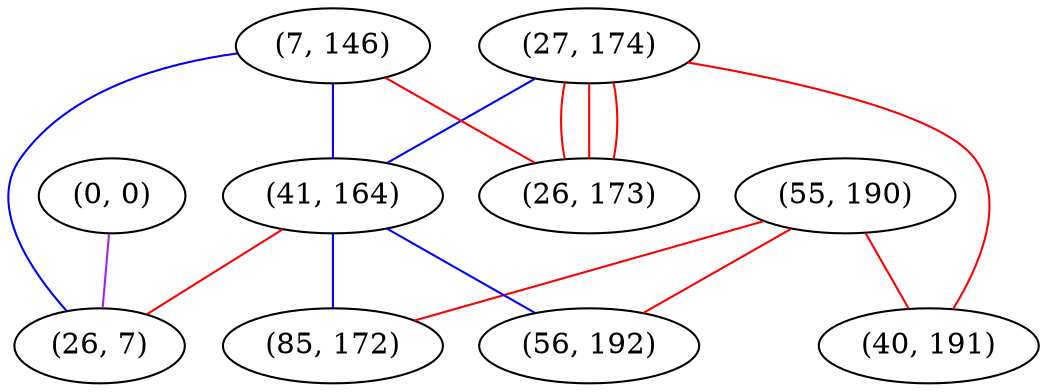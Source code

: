 graph "" {
"(55, 190)";
"(0, 0)";
"(27, 174)";
"(40, 191)";
"(7, 146)";
"(41, 164)";
"(26, 7)";
"(26, 173)";
"(56, 192)";
"(85, 172)";
"(55, 190)" -- "(85, 172)"  [color=red, key=0, weight=1];
"(55, 190)" -- "(56, 192)"  [color=red, key=0, weight=1];
"(55, 190)" -- "(40, 191)"  [color=red, key=0, weight=1];
"(0, 0)" -- "(26, 7)"  [color=purple, key=0, weight=4];
"(27, 174)" -- "(26, 173)"  [color=red, key=0, weight=1];
"(27, 174)" -- "(26, 173)"  [color=red, key=1, weight=1];
"(27, 174)" -- "(26, 173)"  [color=red, key=2, weight=1];
"(27, 174)" -- "(41, 164)"  [color=blue, key=0, weight=3];
"(27, 174)" -- "(40, 191)"  [color=red, key=0, weight=1];
"(7, 146)" -- "(26, 7)"  [color=blue, key=0, weight=3];
"(7, 146)" -- "(26, 173)"  [color=red, key=0, weight=1];
"(7, 146)" -- "(41, 164)"  [color=blue, key=0, weight=3];
"(41, 164)" -- "(26, 7)"  [color=red, key=0, weight=1];
"(41, 164)" -- "(85, 172)"  [color=blue, key=0, weight=3];
"(41, 164)" -- "(56, 192)"  [color=blue, key=0, weight=3];
}
